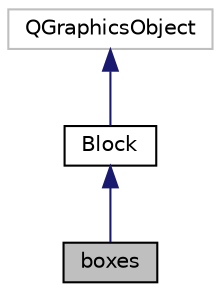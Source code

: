 digraph "boxes"
{
  edge [fontname="Helvetica",fontsize="10",labelfontname="Helvetica",labelfontsize="10"];
  node [fontname="Helvetica",fontsize="10",shape=record];
  Node1 [label="boxes",height=0.2,width=0.4,color="black", fillcolor="grey75", style="filled" fontcolor="black"];
  Node2 -> Node1 [dir="back",color="midnightblue",fontsize="10",style="solid"];
  Node2 [label="Block",height=0.2,width=0.4,color="black", fillcolor="white", style="filled",URL="$class_block.html"];
  Node3 -> Node2 [dir="back",color="midnightblue",fontsize="10",style="solid"];
  Node3 [label="QGraphicsObject",height=0.2,width=0.4,color="grey75", fillcolor="white", style="filled"];
}
